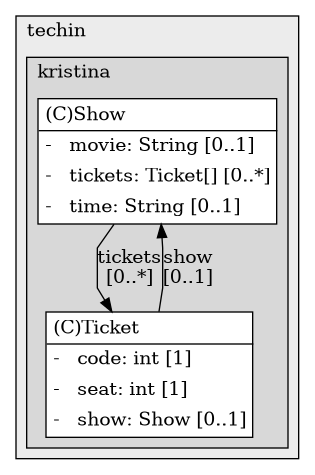 @startuml

/' diagram meta data start
config=StructureConfiguration;
{
  "projectClassification": {
    "searchMode": "OpenProject", // OpenProject, AllProjects
    "includedProjects": "",
    "pathEndKeywords": "*.impl",
    "isClientPath": "",
    "isClientName": "",
    "isTestPath": "",
    "isTestName": "",
    "isMappingPath": "",
    "isMappingName": "",
    "isDataAccessPath": "",
    "isDataAccessName": "",
    "isDataStructurePath": "",
    "isDataStructureName": "",
    "isInterfaceStructuresPath": "",
    "isInterfaceStructuresName": "",
    "isEntryPointPath": "",
    "isEntryPointName": "",
    "treatFinalFieldsAsMandatory": false
  },
  "graphRestriction": {
    "classPackageExcludeFilter": "",
    "classPackageIncludeFilter": "",
    "classNameExcludeFilter": "",
    "classNameIncludeFilter": "",
    "methodNameExcludeFilter": "",
    "methodNameIncludeFilter": "",
    "removeByInheritance": "", // inheritance/annotation based filtering is done in a second step
    "removeByAnnotation": "",
    "removeByClassPackage": "", // cleanup the graph after inheritance/annotation based filtering is done
    "removeByClassName": "",
    "cutMappings": false,
    "cutEnum": true,
    "cutTests": true,
    "cutClient": true,
    "cutDataAccess": false,
    "cutInterfaceStructures": false,
    "cutDataStructures": false,
    "cutGetterAndSetter": true,
    "cutConstructors": true
  },
  "graphTraversal": {
    "forwardDepth": 6,
    "backwardDepth": 6,
    "classPackageExcludeFilter": "",
    "classPackageIncludeFilter": "",
    "classNameExcludeFilter": "",
    "classNameIncludeFilter": "",
    "methodNameExcludeFilter": "",
    "methodNameIncludeFilter": "",
    "hideMappings": false,
    "hideDataStructures": false,
    "hidePrivateMethods": true,
    "hideInterfaceCalls": true, // indirection: implementation -> interface (is hidden) -> implementation
    "onlyShowApplicationEntryPoints": false, // root node is included
    "useMethodCallsForStructureDiagram": "ForwardOnly" // ForwardOnly, BothDirections, No
  },
  "details": {
    "aggregation": "GroupByClass", // ByClass, GroupByClass, None
    "showClassGenericTypes": true,
    "showMethods": true,
    "showMethodParameterNames": true,
    "showMethodParameterTypes": true,
    "showMethodReturnType": true,
    "showPackageLevels": 2,
    "showDetailedClassStructure": true
  },
  "rootClass": "lt.techin.kristina.pratybos17.p17_3.Ticket",
  "extensionCallbackMethod": "" // qualified.class.name#methodName - signature: public static String method(String)
}
diagram meta data end '/



digraph g {
    rankdir="TB"
    splines=polyline
    

'nodes 
subgraph cluster_877657541 { 
   	label=techin
	labeljust=l
	fillcolor="#ececec"
	style=filled
   
   subgraph cluster_1849220724 { 
   	label=kristina
	labeljust=l
	fillcolor="#d8d8d8"
	style=filled
   
   Show310445396[
	label=<<TABLE BORDER="1" CELLBORDER="0" CELLPADDING="4" CELLSPACING="0">
<TR><TD ALIGN="LEFT" >(C)Show</TD></TR>
<HR/>
<TR><TD ALIGN="LEFT" >-   movie: String [0..1]</TD></TR>
<TR><TD ALIGN="LEFT" >-   tickets: Ticket[] [0..*]</TD></TR>
<TR><TD ALIGN="LEFT" >-   time: String [0..1]</TD></TR>
</TABLE>>
	style=filled
	margin=0
	shape=plaintext
	fillcolor="#FFFFFF"
];

Ticket310445396[
	label=<<TABLE BORDER="1" CELLBORDER="0" CELLPADDING="4" CELLSPACING="0">
<TR><TD ALIGN="LEFT" >(C)Ticket</TD></TR>
<HR/>
<TR><TD ALIGN="LEFT" >-   code: int [1]</TD></TR>
<TR><TD ALIGN="LEFT" >-   seat: int [1]</TD></TR>
<TR><TD ALIGN="LEFT" >-   show: Show [0..1]</TD></TR>
</TABLE>>
	style=filled
	margin=0
	shape=plaintext
	fillcolor="#FFFFFF"
];
} 
} 

'edges    
Show310445396 -> Ticket310445396[label="tickets
[0..*]"];
Ticket310445396 -> Show310445396[label="show
[0..1]"];
    
}
@enduml